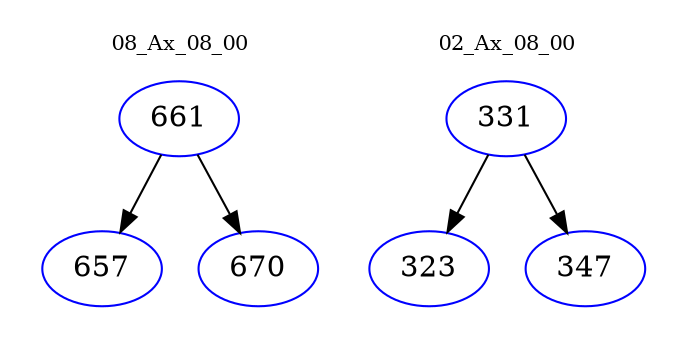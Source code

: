 digraph{
subgraph cluster_0 {
color = white
label = "08_Ax_08_00";
fontsize=10;
T0_661 [label="661", color="blue"]
T0_661 -> T0_657 [color="black"]
T0_657 [label="657", color="blue"]
T0_661 -> T0_670 [color="black"]
T0_670 [label="670", color="blue"]
}
subgraph cluster_1 {
color = white
label = "02_Ax_08_00";
fontsize=10;
T1_331 [label="331", color="blue"]
T1_331 -> T1_323 [color="black"]
T1_323 [label="323", color="blue"]
T1_331 -> T1_347 [color="black"]
T1_347 [label="347", color="blue"]
}
}
